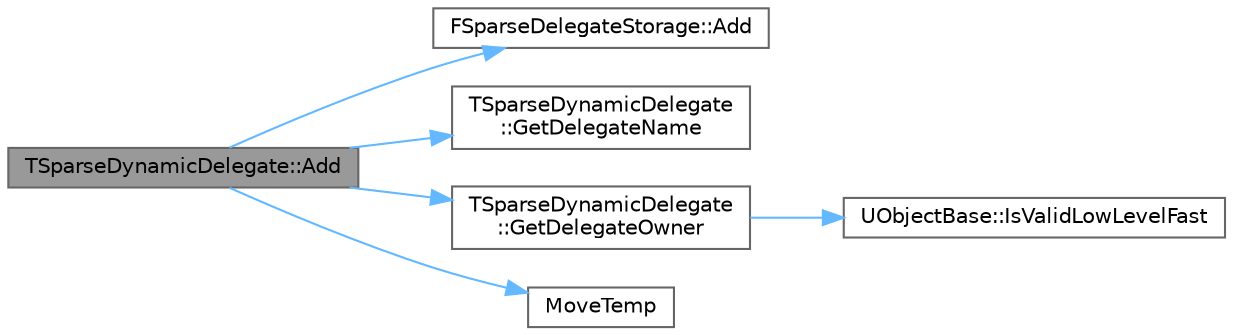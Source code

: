 digraph "TSparseDynamicDelegate::Add"
{
 // INTERACTIVE_SVG=YES
 // LATEX_PDF_SIZE
  bgcolor="transparent";
  edge [fontname=Helvetica,fontsize=10,labelfontname=Helvetica,labelfontsize=10];
  node [fontname=Helvetica,fontsize=10,shape=box,height=0.2,width=0.4];
  rankdir="LR";
  Node1 [id="Node000001",label="TSparseDynamicDelegate::Add",height=0.2,width=0.4,color="gray40", fillcolor="grey60", style="filled", fontcolor="black",tooltip="Adds a function delegate to this multi-cast delegate's invocation list."];
  Node1 -> Node2 [id="edge1_Node000001_Node000002",color="steelblue1",style="solid",tooltip=" "];
  Node2 [id="Node000002",label="FSparseDelegateStorage::Add",height=0.2,width=0.4,color="grey40", fillcolor="white", style="filled",URL="$dc/d7d/structFSparseDelegateStorage.html#ae4531a36fbc5d4a27bba73924c5d4d80",tooltip="Binds a sparse delegate to the owner."];
  Node1 -> Node3 [id="edge2_Node000001_Node000003",color="steelblue1",style="solid",tooltip=" "];
  Node3 [id="Node000003",label="TSparseDynamicDelegate\l::GetDelegateName",height=0.2,width=0.4,color="grey40", fillcolor="white", style="filled",URL="$db/d28/structTSparseDynamicDelegate.html#a394a19c312fc2911888ea771852ff782",tooltip=" "];
  Node1 -> Node4 [id="edge3_Node000001_Node000004",color="steelblue1",style="solid",tooltip=" "];
  Node4 [id="Node000004",label="TSparseDynamicDelegate\l::GetDelegateOwner",height=0.2,width=0.4,color="grey40", fillcolor="white", style="filled",URL="$db/d28/structTSparseDynamicDelegate.html#a802e4fc079f9b92a06f3c44180df3a91",tooltip=" "];
  Node4 -> Node5 [id="edge4_Node000004_Node000005",color="steelblue1",style="solid",tooltip=" "];
  Node5 [id="Node000005",label="UObjectBase::IsValidLowLevelFast",height=0.2,width=0.4,color="grey40", fillcolor="white", style="filled",URL="$d9/dc4/classUObjectBase.html#ab3f46c2c94d1fb9c28b0852542f72439",tooltip="Faster version of IsValidLowLevel."];
  Node1 -> Node6 [id="edge5_Node000001_Node000006",color="steelblue1",style="solid",tooltip=" "];
  Node6 [id="Node000006",label="MoveTemp",height=0.2,width=0.4,color="grey40", fillcolor="white", style="filled",URL="$d4/d24/UnrealTemplate_8h.html#ad5e6c049aeb9c9115fec514ba581dbb6",tooltip="MoveTemp will cast a reference to an rvalue reference."];
}
